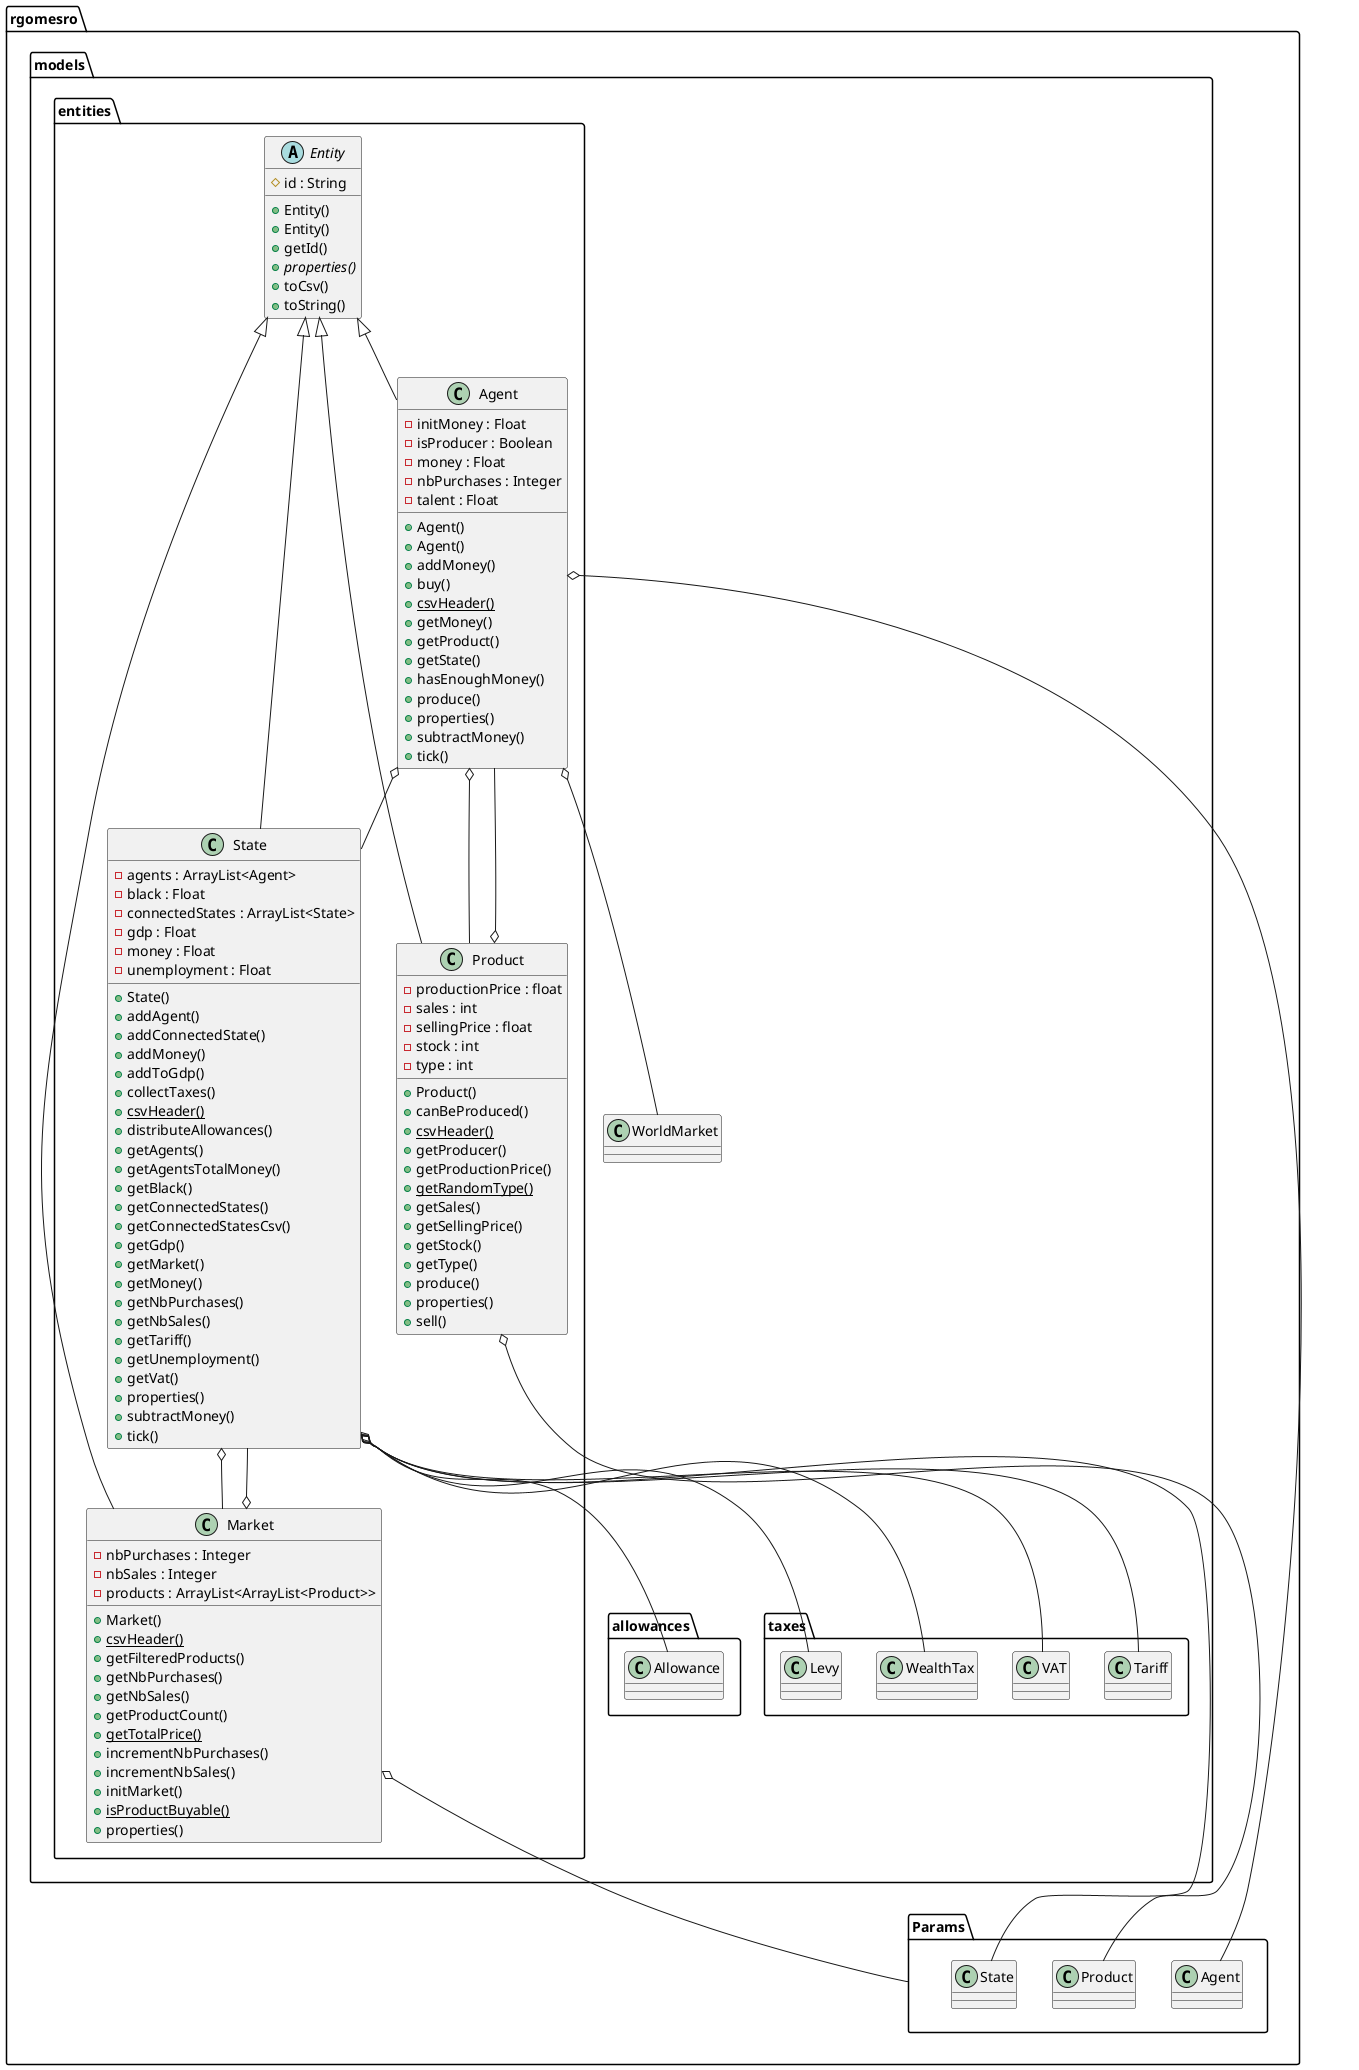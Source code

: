@startuml


  namespace rgomesro {
    namespace models {
      namespace entities {
        class rgomesro.models.entities.Agent {
            - initMoney : Float
            - isProducer : Boolean
            - money : Float
            - nbPurchases : Integer
            - talent : Float
            + Agent()
            + Agent()
            + addMoney()
            + buy()
            {static} + csvHeader()
            + getMoney()
            + getProduct()
            + getState()
            + hasEnoughMoney()
            + produce()
            + properties()
            + subtractMoney()
            + tick()
        }
      }
    }
  }
  

  namespace rgomesro {
    namespace models {
      namespace entities {
        abstract class rgomesro.models.entities.Entity {
            # id : String
            + Entity()
            + Entity()
            + getId()
            {abstract} + properties()
            + toCsv()
            + toString()
        }
      }
    }
  }
  

  namespace rgomesro {
    namespace models {
      namespace entities {
        class rgomesro.models.entities.Market {
            - nbPurchases : Integer
            - nbSales : Integer
            - products : ArrayList<ArrayList<Product>>
            + Market()
            {static} + csvHeader()
            + getFilteredProducts()
            + getNbPurchases()
            + getNbSales()
            + getProductCount()
            {static} + getTotalPrice()
            + incrementNbPurchases()
            + incrementNbSales()
            + initMarket()
            {static} + isProductBuyable()
            + properties()
        }
      }
    }
  }
  

  namespace rgomesro {
    namespace models {
      namespace entities {
        class rgomesro.models.entities.Product {
            - productionPrice : float
            - sales : int
            - sellingPrice : float
            - stock : int
            - type : int
            + Product()
            + canBeProduced()
            {static} + csvHeader()
            + getProducer()
            + getProductionPrice()
            {static} + getRandomType()
            + getSales()
            + getSellingPrice()
            + getStock()
            + getType()
            + produce()
            + properties()
            + sell()
        }
      }
    }
  }
  

  namespace rgomesro {
    namespace models {
      namespace entities {
        class rgomesro.models.entities.State {
            - agents : ArrayList<Agent>
            - black : Float
            - connectedStates : ArrayList<State>
            - gdp : Float
            - money : Float
            - unemployment : Float
            + State()
            + addAgent()
            + addConnectedState()
            + addMoney()
            + addToGdp()
            + collectTaxes()
            {static} + csvHeader()
            + distributeAllowances()
            + getAgents()
            + getAgentsTotalMoney()
            + getBlack()
            + getConnectedStates()
            + getConnectedStatesCsv()
            + getGdp()
            + getMarket()
            + getMoney()
            + getNbPurchases()
            + getNbSales()
            + getTariff()
            + getUnemployment()
            + getVat()
            + properties()
            + subtractMoney()
            + tick()
        }
      }
    }
  }
  

  rgomesro.models.entities.Agent -up-|> rgomesro.models.entities.Entity
  rgomesro.models.entities.Agent o-- rgomesro.Params.Agent
  rgomesro.models.entities.Agent o-- rgomesro.models.entities.Product
  rgomesro.models.entities.Agent o-- rgomesro.models.entities.State
  rgomesro.models.entities.Agent o-- rgomesro.models.WorldMarket
  rgomesro.models.entities.Market -up-|> rgomesro.models.entities.Entity
  rgomesro.models.entities.Market o-- rgomesro.Params
  rgomesro.models.entities.Market o-- rgomesro.models.entities.State
  rgomesro.models.entities.Product -up-|> rgomesro.models.entities.Entity
  rgomesro.models.entities.Product o-- rgomesro.Params.Product
  rgomesro.models.entities.Product o-- rgomesro.models.entities.Agent
  rgomesro.models.entities.State -up-|> rgomesro.models.entities.Entity
  rgomesro.models.entities.State o-- rgomesro.models.allowances.Allowance
  rgomesro.models.entities.State o-- rgomesro.models.taxes.Levy
  rgomesro.models.entities.State o-- rgomesro.models.entities.Market
  rgomesro.models.entities.State o-- rgomesro.Params.State
  rgomesro.models.entities.State o-- rgomesro.models.taxes.Tariff
  rgomesro.models.entities.State o-- rgomesro.models.taxes.VAT
  rgomesro.models.entities.State o-- rgomesro.models.taxes.WealthTax



@enduml

